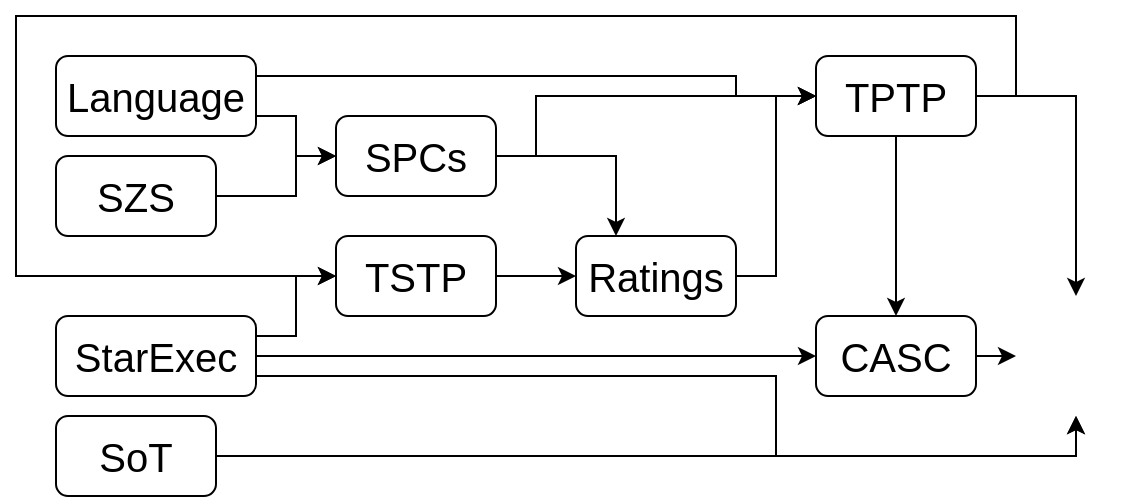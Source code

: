 <mxfile version="23.0.2" type="device">
  <diagram name="Page-1" id="uqgvIvUCK6CzbPvATyQK">
    <mxGraphModel dx="743" dy="569" grid="1" gridSize="10" guides="1" tooltips="1" connect="1" arrows="1" fold="1" page="1" pageScale="1" pageWidth="1100" pageHeight="850" math="0" shadow="0">
      <root>
        <mxCell id="0" />
        <mxCell id="1" parent="0" />
        <mxCell id="HshRdWOyy7-usdvPD1zY-7" value="" style="group" vertex="1" connectable="0" parent="1">
          <mxGeometry x="500" y="230" width="80" height="40" as="geometry" />
        </mxCell>
        <mxCell id="HshRdWOyy7-usdvPD1zY-4" value="" style="rounded=1;whiteSpace=wrap;html=1;" vertex="1" parent="HshRdWOyy7-usdvPD1zY-7">
          <mxGeometry width="80" height="40" as="geometry" />
        </mxCell>
        <mxCell id="HshRdWOyy7-usdvPD1zY-6" value="&lt;font style=&quot;font-size: 20px;&quot;&gt;CASC&lt;/font&gt;" style="text;html=1;strokeColor=none;fillColor=none;align=center;verticalAlign=middle;whiteSpace=wrap;rounded=0;" vertex="1" parent="HshRdWOyy7-usdvPD1zY-7">
          <mxGeometry x="10" y="5" width="60" height="30" as="geometry" />
        </mxCell>
        <mxCell id="HshRdWOyy7-usdvPD1zY-8" value="" style="group" vertex="1" connectable="0" parent="1">
          <mxGeometry x="260" y="190" width="80" height="40" as="geometry" />
        </mxCell>
        <mxCell id="HshRdWOyy7-usdvPD1zY-9" value="" style="rounded=1;whiteSpace=wrap;html=1;" vertex="1" parent="HshRdWOyy7-usdvPD1zY-8">
          <mxGeometry width="80" height="40" as="geometry" />
        </mxCell>
        <mxCell id="HshRdWOyy7-usdvPD1zY-10" value="&lt;font style=&quot;font-size: 20px;&quot;&gt;TSTP&lt;/font&gt;" style="text;html=1;strokeColor=none;fillColor=none;align=center;verticalAlign=middle;whiteSpace=wrap;rounded=0;" vertex="1" parent="HshRdWOyy7-usdvPD1zY-8">
          <mxGeometry x="10" y="5" width="60" height="30" as="geometry" />
        </mxCell>
        <mxCell id="HshRdWOyy7-usdvPD1zY-11" value="" style="group" vertex="1" connectable="0" parent="1">
          <mxGeometry x="500" y="100" width="80" height="40" as="geometry" />
        </mxCell>
        <mxCell id="HshRdWOyy7-usdvPD1zY-12" value="" style="rounded=1;whiteSpace=wrap;html=1;" vertex="1" parent="HshRdWOyy7-usdvPD1zY-11">
          <mxGeometry width="80" height="40" as="geometry" />
        </mxCell>
        <mxCell id="HshRdWOyy7-usdvPD1zY-13" value="&lt;font style=&quot;font-size: 20px;&quot;&gt;TPTP&lt;/font&gt;" style="text;html=1;strokeColor=none;fillColor=none;align=center;verticalAlign=middle;whiteSpace=wrap;rounded=0;" vertex="1" parent="HshRdWOyy7-usdvPD1zY-11">
          <mxGeometry x="10" y="5" width="60" height="30" as="geometry" />
        </mxCell>
        <mxCell id="HshRdWOyy7-usdvPD1zY-14" value="" style="group" vertex="1" connectable="0" parent="1">
          <mxGeometry x="380" y="190" width="80" height="40" as="geometry" />
        </mxCell>
        <mxCell id="HshRdWOyy7-usdvPD1zY-15" value="" style="rounded=1;whiteSpace=wrap;html=1;" vertex="1" parent="HshRdWOyy7-usdvPD1zY-14">
          <mxGeometry width="80" height="40" as="geometry" />
        </mxCell>
        <mxCell id="HshRdWOyy7-usdvPD1zY-16" value="&lt;font style=&quot;font-size: 20px;&quot;&gt;Ratings&lt;/font&gt;" style="text;html=1;strokeColor=none;fillColor=none;align=center;verticalAlign=middle;whiteSpace=wrap;rounded=0;" vertex="1" parent="HshRdWOyy7-usdvPD1zY-14">
          <mxGeometry x="10" y="5" width="60" height="30" as="geometry" />
        </mxCell>
        <mxCell id="HshRdWOyy7-usdvPD1zY-17" value="" style="group" vertex="1" connectable="0" parent="1">
          <mxGeometry x="120" y="100" width="100" height="40" as="geometry" />
        </mxCell>
        <mxCell id="HshRdWOyy7-usdvPD1zY-18" value="" style="rounded=1;whiteSpace=wrap;html=1;" vertex="1" parent="HshRdWOyy7-usdvPD1zY-17">
          <mxGeometry width="100" height="40" as="geometry" />
        </mxCell>
        <mxCell id="HshRdWOyy7-usdvPD1zY-19" value="&lt;font style=&quot;font-size: 20px;&quot;&gt;Language&lt;/font&gt;" style="text;html=1;strokeColor=none;fillColor=none;align=center;verticalAlign=middle;whiteSpace=wrap;rounded=0;" vertex="1" parent="HshRdWOyy7-usdvPD1zY-17">
          <mxGeometry x="20" y="5" width="60" height="30" as="geometry" />
        </mxCell>
        <mxCell id="HshRdWOyy7-usdvPD1zY-20" value="" style="group" vertex="1" connectable="0" parent="1">
          <mxGeometry x="120" y="280" width="80" height="40" as="geometry" />
        </mxCell>
        <mxCell id="HshRdWOyy7-usdvPD1zY-21" value="" style="rounded=1;whiteSpace=wrap;html=1;" vertex="1" parent="HshRdWOyy7-usdvPD1zY-20">
          <mxGeometry width="80" height="40" as="geometry" />
        </mxCell>
        <mxCell id="HshRdWOyy7-usdvPD1zY-22" value="&lt;font style=&quot;font-size: 20px;&quot;&gt;SoT&lt;/font&gt;" style="text;html=1;strokeColor=none;fillColor=none;align=center;verticalAlign=middle;whiteSpace=wrap;rounded=0;" vertex="1" parent="HshRdWOyy7-usdvPD1zY-20">
          <mxGeometry x="10" y="5" width="60" height="30" as="geometry" />
        </mxCell>
        <mxCell id="HshRdWOyy7-usdvPD1zY-23" value="" style="group" vertex="1" connectable="0" parent="1">
          <mxGeometry x="260" y="130" width="80" height="40" as="geometry" />
        </mxCell>
        <mxCell id="HshRdWOyy7-usdvPD1zY-24" value="" style="rounded=1;whiteSpace=wrap;html=1;" vertex="1" parent="HshRdWOyy7-usdvPD1zY-23">
          <mxGeometry width="80" height="40" as="geometry" />
        </mxCell>
        <mxCell id="HshRdWOyy7-usdvPD1zY-25" value="&lt;font style=&quot;font-size: 20px;&quot;&gt;SPCs&lt;/font&gt;" style="text;html=1;strokeColor=none;fillColor=none;align=center;verticalAlign=middle;whiteSpace=wrap;rounded=0;" vertex="1" parent="HshRdWOyy7-usdvPD1zY-23">
          <mxGeometry x="10" y="5" width="60" height="30" as="geometry" />
        </mxCell>
        <mxCell id="HshRdWOyy7-usdvPD1zY-26" value="" style="group" vertex="1" connectable="0" parent="1">
          <mxGeometry x="120" y="150" width="80" height="40" as="geometry" />
        </mxCell>
        <mxCell id="HshRdWOyy7-usdvPD1zY-27" value="" style="rounded=1;whiteSpace=wrap;html=1;" vertex="1" parent="HshRdWOyy7-usdvPD1zY-26">
          <mxGeometry width="80" height="40" as="geometry" />
        </mxCell>
        <mxCell id="HshRdWOyy7-usdvPD1zY-28" value="&lt;font style=&quot;font-size: 20px;&quot;&gt;SZS&lt;/font&gt;" style="text;html=1;strokeColor=none;fillColor=none;align=center;verticalAlign=middle;whiteSpace=wrap;rounded=0;" vertex="1" parent="HshRdWOyy7-usdvPD1zY-26">
          <mxGeometry x="10" y="5" width="60" height="30" as="geometry" />
        </mxCell>
        <mxCell id="HshRdWOyy7-usdvPD1zY-33" value="" style="group" vertex="1" connectable="0" parent="1">
          <mxGeometry x="120" y="230" width="100" height="40" as="geometry" />
        </mxCell>
        <mxCell id="HshRdWOyy7-usdvPD1zY-31" value="" style="rounded=1;whiteSpace=wrap;html=1;" vertex="1" parent="HshRdWOyy7-usdvPD1zY-33">
          <mxGeometry width="100" height="40" as="geometry" />
        </mxCell>
        <mxCell id="HshRdWOyy7-usdvPD1zY-32" value="&lt;font style=&quot;font-size: 20px;&quot;&gt;StarExec&lt;/font&gt;" style="text;html=1;strokeColor=none;fillColor=none;align=center;verticalAlign=middle;whiteSpace=wrap;rounded=0;" vertex="1" parent="HshRdWOyy7-usdvPD1zY-33">
          <mxGeometry x="20" y="5" width="60" height="30" as="geometry" />
        </mxCell>
        <mxCell id="HshRdWOyy7-usdvPD1zY-38" style="edgeStyle=orthogonalEdgeStyle;rounded=0;orthogonalLoop=1;jettySize=auto;html=1;exitX=1;exitY=0.5;exitDx=0;exitDy=0;entryX=0;entryY=0.5;entryDx=0;entryDy=0;" edge="1" parent="1" source="HshRdWOyy7-usdvPD1zY-31" target="HshRdWOyy7-usdvPD1zY-9">
          <mxGeometry relative="1" as="geometry">
            <Array as="points">
              <mxPoint x="220" y="240" />
              <mxPoint x="240" y="240" />
              <mxPoint x="240" y="210" />
            </Array>
          </mxGeometry>
        </mxCell>
        <mxCell id="HshRdWOyy7-usdvPD1zY-39" style="edgeStyle=orthogonalEdgeStyle;rounded=0;orthogonalLoop=1;jettySize=auto;html=1;exitX=1;exitY=0.5;exitDx=0;exitDy=0;" edge="1" parent="1">
          <mxGeometry relative="1" as="geometry">
            <mxPoint x="220" y="240" as="sourcePoint" />
            <mxPoint x="500" y="250" as="targetPoint" />
            <Array as="points">
              <mxPoint x="220" y="250" />
              <mxPoint x="500" y="250" />
            </Array>
          </mxGeometry>
        </mxCell>
        <mxCell id="HshRdWOyy7-usdvPD1zY-42" style="edgeStyle=orthogonalEdgeStyle;rounded=0;orthogonalLoop=1;jettySize=auto;html=1;exitX=1;exitY=0.5;exitDx=0;exitDy=0;entryX=0;entryY=0.5;entryDx=0;entryDy=0;" edge="1" parent="1" source="HshRdWOyy7-usdvPD1zY-15" target="HshRdWOyy7-usdvPD1zY-12">
          <mxGeometry relative="1" as="geometry">
            <Array as="points">
              <mxPoint x="480" y="210" />
              <mxPoint x="480" y="120" />
            </Array>
          </mxGeometry>
        </mxCell>
        <mxCell id="HshRdWOyy7-usdvPD1zY-43" style="edgeStyle=orthogonalEdgeStyle;rounded=0;orthogonalLoop=1;jettySize=auto;html=1;exitX=1;exitY=0.5;exitDx=0;exitDy=0;entryX=0;entryY=0.5;entryDx=0;entryDy=0;" edge="1" parent="1" source="HshRdWOyy7-usdvPD1zY-18" target="HshRdWOyy7-usdvPD1zY-12">
          <mxGeometry relative="1" as="geometry">
            <mxPoint x="280" y="120" as="sourcePoint" />
            <mxPoint x="500" y="120" as="targetPoint" />
            <Array as="points">
              <mxPoint x="220" y="110" />
              <mxPoint x="460" y="110" />
              <mxPoint x="460" y="120" />
            </Array>
          </mxGeometry>
        </mxCell>
        <mxCell id="HshRdWOyy7-usdvPD1zY-47" style="edgeStyle=orthogonalEdgeStyle;rounded=0;orthogonalLoop=1;jettySize=auto;html=1;exitX=1;exitY=0.5;exitDx=0;exitDy=0;entryX=0;entryY=0.5;entryDx=0;entryDy=0;" edge="1" parent="1" source="HshRdWOyy7-usdvPD1zY-24" target="HshRdWOyy7-usdvPD1zY-12">
          <mxGeometry relative="1" as="geometry">
            <Array as="points">
              <mxPoint x="360" y="150" />
              <mxPoint x="360" y="120" />
            </Array>
          </mxGeometry>
        </mxCell>
        <mxCell id="HshRdWOyy7-usdvPD1zY-48" style="edgeStyle=orthogonalEdgeStyle;rounded=0;orthogonalLoop=1;jettySize=auto;html=1;exitX=0.5;exitY=1;exitDx=0;exitDy=0;entryX=0.5;entryY=0;entryDx=0;entryDy=0;" edge="1" parent="1" source="HshRdWOyy7-usdvPD1zY-12" target="HshRdWOyy7-usdvPD1zY-4">
          <mxGeometry relative="1" as="geometry" />
        </mxCell>
        <mxCell id="HshRdWOyy7-usdvPD1zY-49" style="edgeStyle=orthogonalEdgeStyle;rounded=0;orthogonalLoop=1;jettySize=auto;html=1;exitX=1;exitY=0.5;exitDx=0;exitDy=0;entryX=0;entryY=0.5;entryDx=0;entryDy=0;" edge="1" parent="1" source="HshRdWOyy7-usdvPD1zY-9" target="HshRdWOyy7-usdvPD1zY-15">
          <mxGeometry relative="1" as="geometry">
            <mxPoint x="370" y="250" as="targetPoint" />
            <Array as="points" />
          </mxGeometry>
        </mxCell>
        <mxCell id="HshRdWOyy7-usdvPD1zY-51" style="edgeStyle=orthogonalEdgeStyle;rounded=0;orthogonalLoop=1;jettySize=auto;html=1;exitX=1;exitY=0.5;exitDx=0;exitDy=0;entryX=0;entryY=0.5;entryDx=0;entryDy=0;" edge="1" parent="1" source="HshRdWOyy7-usdvPD1zY-18" target="HshRdWOyy7-usdvPD1zY-24">
          <mxGeometry relative="1" as="geometry">
            <mxPoint x="250" y="160" as="targetPoint" />
            <Array as="points">
              <mxPoint x="220" y="130" />
              <mxPoint x="240" y="130" />
              <mxPoint x="240" y="150" />
            </Array>
          </mxGeometry>
        </mxCell>
        <mxCell id="HshRdWOyy7-usdvPD1zY-53" style="edgeStyle=orthogonalEdgeStyle;rounded=0;orthogonalLoop=1;jettySize=auto;html=1;exitX=1;exitY=0.5;exitDx=0;exitDy=0;entryX=0;entryY=0.5;entryDx=0;entryDy=0;" edge="1" parent="1" source="HshRdWOyy7-usdvPD1zY-12" target="HshRdWOyy7-usdvPD1zY-9">
          <mxGeometry relative="1" as="geometry">
            <Array as="points">
              <mxPoint x="600" y="120" />
              <mxPoint x="600" y="80" />
              <mxPoint x="100" y="80" />
              <mxPoint x="100" y="210" />
            </Array>
          </mxGeometry>
        </mxCell>
        <mxCell id="HshRdWOyy7-usdvPD1zY-56" style="edgeStyle=orthogonalEdgeStyle;rounded=0;orthogonalLoop=1;jettySize=auto;html=1;exitX=1;exitY=0.5;exitDx=0;exitDy=0;entryX=0.5;entryY=1;entryDx=0;entryDy=0;" edge="1" parent="1" source="HshRdWOyy7-usdvPD1zY-21" target="HshRdWOyy7-usdvPD1zY-54">
          <mxGeometry relative="1" as="geometry">
            <mxPoint x="640" y="300" as="targetPoint" />
            <Array as="points">
              <mxPoint x="630" y="300" />
            </Array>
          </mxGeometry>
        </mxCell>
        <mxCell id="HshRdWOyy7-usdvPD1zY-57" style="edgeStyle=orthogonalEdgeStyle;rounded=0;orthogonalLoop=1;jettySize=auto;html=1;exitX=1;exitY=0.5;exitDx=0;exitDy=0;" edge="1" parent="1" source="HshRdWOyy7-usdvPD1zY-4" target="HshRdWOyy7-usdvPD1zY-54">
          <mxGeometry relative="1" as="geometry">
            <mxPoint x="640" y="260" as="targetPoint" />
            <Array as="points">
              <mxPoint x="620" y="250" />
            </Array>
          </mxGeometry>
        </mxCell>
        <mxCell id="HshRdWOyy7-usdvPD1zY-63" style="edgeStyle=orthogonalEdgeStyle;rounded=0;orthogonalLoop=1;jettySize=auto;html=1;exitX=1;exitY=0.5;exitDx=0;exitDy=0;" edge="1" parent="1" source="HshRdWOyy7-usdvPD1zY-27" target="HshRdWOyy7-usdvPD1zY-24">
          <mxGeometry relative="1" as="geometry">
            <Array as="points">
              <mxPoint x="240" y="170" />
              <mxPoint x="240" y="150" />
            </Array>
          </mxGeometry>
        </mxCell>
        <mxCell id="HshRdWOyy7-usdvPD1zY-59" style="edgeStyle=orthogonalEdgeStyle;rounded=0;orthogonalLoop=1;jettySize=auto;html=1;exitX=1;exitY=0.5;exitDx=0;exitDy=0;entryX=0.5;entryY=0;entryDx=0;entryDy=0;" edge="1" parent="1" source="HshRdWOyy7-usdvPD1zY-12" target="HshRdWOyy7-usdvPD1zY-54">
          <mxGeometry relative="1" as="geometry">
            <mxPoint x="640.0" y="260" as="targetPoint" />
            <Array as="points">
              <mxPoint x="630" y="120" />
            </Array>
          </mxGeometry>
        </mxCell>
        <mxCell id="HshRdWOyy7-usdvPD1zY-64" style="edgeStyle=orthogonalEdgeStyle;rounded=0;orthogonalLoop=1;jettySize=auto;html=1;exitX=1;exitY=0.5;exitDx=0;exitDy=0;" edge="1" parent="1" source="HshRdWOyy7-usdvPD1zY-24">
          <mxGeometry relative="1" as="geometry">
            <mxPoint x="400" y="190" as="targetPoint" />
            <Array as="points">
              <mxPoint x="400" y="150" />
            </Array>
          </mxGeometry>
        </mxCell>
        <mxCell id="HshRdWOyy7-usdvPD1zY-54" value="" style="shape=image;verticalLabelPosition=bottom;labelBackgroundColor=default;verticalAlign=top;aspect=fixed;imageAspect=0;image=https://www.svgheart.com/wp-content/uploads/2023/02/smiley-2_430-430-min.png;direction=east;" vertex="1" parent="1">
          <mxGeometry x="600" y="220" width="60" height="60" as="geometry" />
        </mxCell>
        <mxCell id="HshRdWOyy7-usdvPD1zY-71" style="edgeStyle=orthogonalEdgeStyle;rounded=0;orthogonalLoop=1;jettySize=auto;html=1;exitX=1;exitY=0.75;exitDx=0;exitDy=0;entryX=0.5;entryY=1;entryDx=0;entryDy=0;" edge="1" parent="1" source="HshRdWOyy7-usdvPD1zY-31" target="HshRdWOyy7-usdvPD1zY-54">
          <mxGeometry relative="1" as="geometry">
            <Array as="points">
              <mxPoint x="480" y="260" />
              <mxPoint x="480" y="300" />
              <mxPoint x="630" y="300" />
            </Array>
          </mxGeometry>
        </mxCell>
      </root>
    </mxGraphModel>
  </diagram>
</mxfile>
